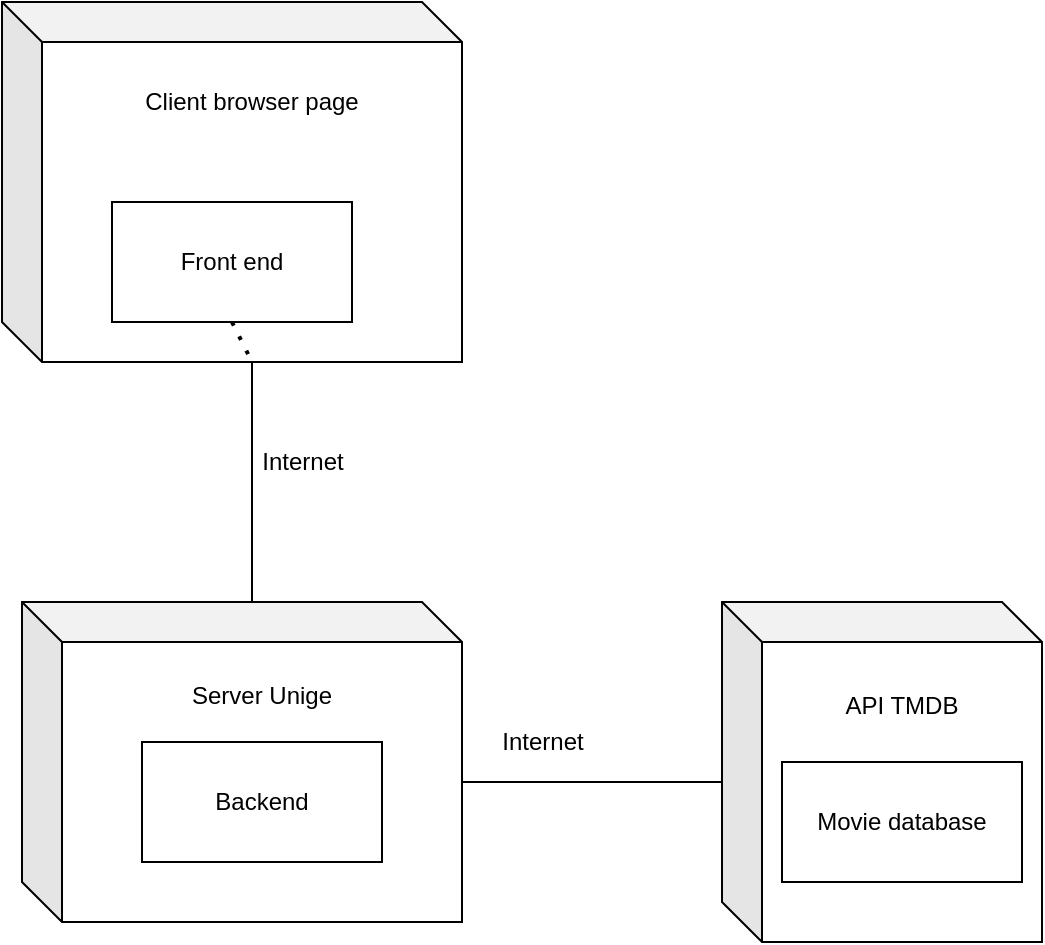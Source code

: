 <mxfile version="14.6.0"><diagram id="0_Tk4dKqQlMKvJdnolfn" name="Page-1"><mxGraphModel dx="1355" dy="722" grid="1" gridSize="10" guides="1" tooltips="1" connect="1" arrows="1" fold="1" page="1" pageScale="1" pageWidth="827" pageHeight="1169" math="0" shadow="0"><root><mxCell id="0"/><mxCell id="1" parent="0"/><mxCell id="CtY6gVKUPeO9nfLZtrmb-11" value="API TMDB&lt;br&gt;&lt;br&gt;&lt;br&gt;&lt;br&gt;&lt;br&gt;&lt;br&gt;&lt;br&gt;" style="shape=cube;whiteSpace=wrap;html=1;boundedLbl=1;backgroundOutline=1;darkOpacity=0.05;darkOpacity2=0.1;" vertex="1" parent="1"><mxGeometry x="520" y="320" width="160" height="170" as="geometry"/></mxCell><mxCell id="CtY6gVKUPeO9nfLZtrmb-1" value="Client browser page&lt;br&gt;&lt;br&gt;&lt;br&gt;&lt;br&gt;&lt;br&gt;&lt;br&gt;&lt;br&gt;&lt;br&gt;" style="shape=cube;whiteSpace=wrap;html=1;boundedLbl=1;backgroundOutline=1;darkOpacity=0.05;darkOpacity2=0.1;" vertex="1" parent="1"><mxGeometry x="160" y="20" width="230" height="180" as="geometry"/></mxCell><mxCell id="CtY6gVKUPeO9nfLZtrmb-2" value="Front end" style="rounded=0;whiteSpace=wrap;html=1;" vertex="1" parent="1"><mxGeometry x="215" y="120" width="120" height="60" as="geometry"/></mxCell><mxCell id="CtY6gVKUPeO9nfLZtrmb-3" value="" style="endArrow=none;dashed=1;html=1;dashPattern=1 3;strokeWidth=2;exitX=0.5;exitY=1;exitDx=0;exitDy=0;entryX=0;entryY=0;entryDx=125;entryDy=180;entryPerimeter=0;" edge="1" parent="1" source="CtY6gVKUPeO9nfLZtrmb-2" target="CtY6gVKUPeO9nfLZtrmb-1"><mxGeometry width="50" height="50" relative="1" as="geometry"><mxPoint x="520" y="350" as="sourcePoint"/><mxPoint x="570" y="300" as="targetPoint"/></mxGeometry></mxCell><mxCell id="CtY6gVKUPeO9nfLZtrmb-4" value="" style="endArrow=none;html=1;exitX=0;exitY=0;exitDx=125;exitDy=180;exitPerimeter=0;" edge="1" parent="1" source="CtY6gVKUPeO9nfLZtrmb-1"><mxGeometry width="50" height="50" relative="1" as="geometry"><mxPoint x="520" y="350" as="sourcePoint"/><mxPoint x="285" y="320" as="targetPoint"/></mxGeometry></mxCell><mxCell id="CtY6gVKUPeO9nfLZtrmb-5" value="Internet" style="text;html=1;align=center;verticalAlign=middle;resizable=0;points=[];autosize=1;strokeColor=none;" vertex="1" parent="1"><mxGeometry x="280" y="240" width="60" height="20" as="geometry"/></mxCell><mxCell id="CtY6gVKUPeO9nfLZtrmb-6" value="Server Unige&lt;br&gt;&lt;br&gt;&lt;br&gt;&lt;br&gt;&lt;br&gt;&lt;br&gt;&lt;br&gt;" style="shape=cube;whiteSpace=wrap;html=1;boundedLbl=1;backgroundOutline=1;darkOpacity=0.05;darkOpacity2=0.1;" vertex="1" parent="1"><mxGeometry x="170" y="320" width="220" height="160" as="geometry"/></mxCell><mxCell id="CtY6gVKUPeO9nfLZtrmb-7" value="Backend" style="rounded=0;whiteSpace=wrap;html=1;" vertex="1" parent="1"><mxGeometry x="230" y="390" width="120" height="60" as="geometry"/></mxCell><mxCell id="CtY6gVKUPeO9nfLZtrmb-8" value="" style="endArrow=none;html=1;exitX=0;exitY=0;exitDx=220;exitDy=90;exitPerimeter=0;" edge="1" parent="1" source="CtY6gVKUPeO9nfLZtrmb-6"><mxGeometry width="50" height="50" relative="1" as="geometry"><mxPoint x="540" y="260" as="sourcePoint"/><mxPoint x="520" y="410" as="targetPoint"/></mxGeometry></mxCell><mxCell id="CtY6gVKUPeO9nfLZtrmb-9" value="Internet" style="text;html=1;align=center;verticalAlign=middle;resizable=0;points=[];autosize=1;strokeColor=none;" vertex="1" parent="1"><mxGeometry x="400" y="380" width="60" height="20" as="geometry"/></mxCell><mxCell id="CtY6gVKUPeO9nfLZtrmb-10" value="Movie database" style="rounded=0;whiteSpace=wrap;html=1;" vertex="1" parent="1"><mxGeometry x="550" y="400" width="120" height="60" as="geometry"/></mxCell></root></mxGraphModel></diagram></mxfile>